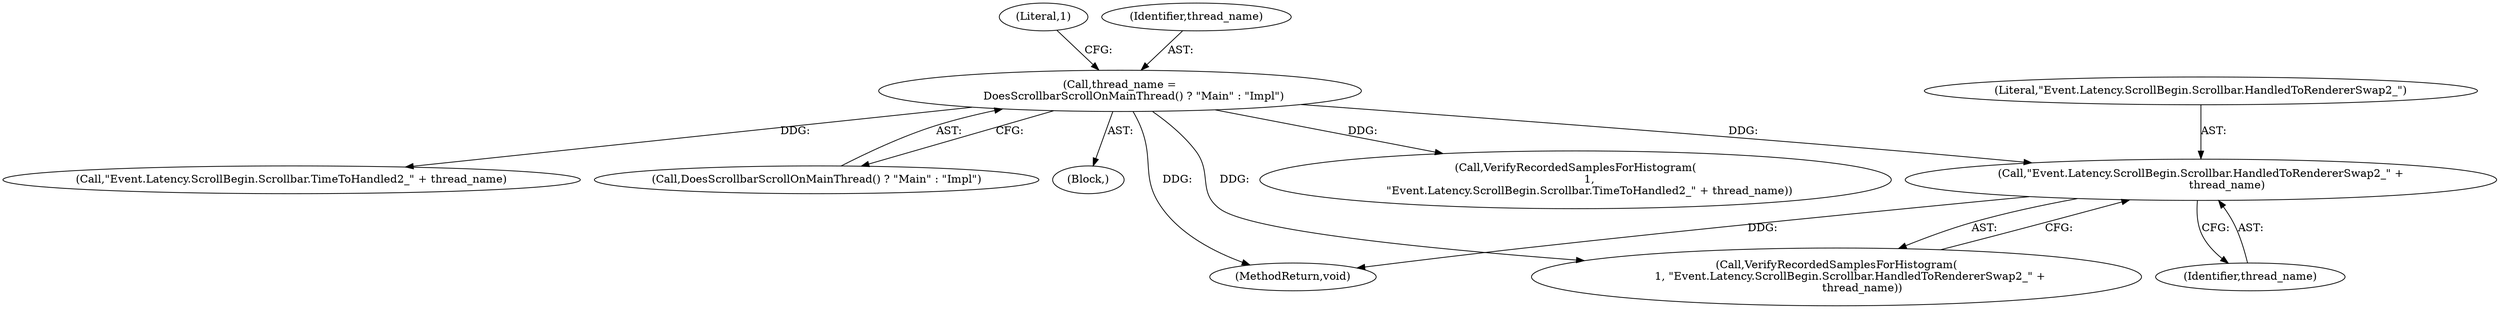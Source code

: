 digraph "1_Chrome_14f2111f9cec919a450115ce4914f228effca58e_0@API" {
"1000163" [label="(Call,\"Event.Latency.ScrollBegin.Scrollbar.HandledToRendererSwap2_\" +\n               thread_name)"];
"1000148" [label="(Call,thread_name =\n        DoesScrollbarScrollOnMainThread() ? \"Main\" : \"Impl\")"];
"1000166" [label="(MethodReturn,void)"];
"1000155" [label="(Call,VerifyRecordedSamplesForHistogram(\n        1,\n        \"Event.Latency.ScrollBegin.Scrollbar.TimeToHandled2_\" + thread_name))"];
"1000157" [label="(Call,\"Event.Latency.ScrollBegin.Scrollbar.TimeToHandled2_\" + thread_name)"];
"1000165" [label="(Identifier,thread_name)"];
"1000150" [label="(Call,DoesScrollbarScrollOnMainThread() ? \"Main\" : \"Impl\")"];
"1000163" [label="(Call,\"Event.Latency.ScrollBegin.Scrollbar.HandledToRendererSwap2_\" +\n               thread_name)"];
"1000161" [label="(Call,VerifyRecordedSamplesForHistogram(\n        1, \"Event.Latency.ScrollBegin.Scrollbar.HandledToRendererSwap2_\" +\n               thread_name))"];
"1000164" [label="(Literal,\"Event.Latency.ScrollBegin.Scrollbar.HandledToRendererSwap2_\")"];
"1000101" [label="(Block,)"];
"1000156" [label="(Literal,1)"];
"1000148" [label="(Call,thread_name =\n        DoesScrollbarScrollOnMainThread() ? \"Main\" : \"Impl\")"];
"1000149" [label="(Identifier,thread_name)"];
"1000163" -> "1000161"  [label="AST: "];
"1000163" -> "1000165"  [label="CFG: "];
"1000164" -> "1000163"  [label="AST: "];
"1000165" -> "1000163"  [label="AST: "];
"1000161" -> "1000163"  [label="CFG: "];
"1000163" -> "1000166"  [label="DDG: "];
"1000148" -> "1000163"  [label="DDG: "];
"1000148" -> "1000101"  [label="AST: "];
"1000148" -> "1000150"  [label="CFG: "];
"1000149" -> "1000148"  [label="AST: "];
"1000150" -> "1000148"  [label="AST: "];
"1000156" -> "1000148"  [label="CFG: "];
"1000148" -> "1000166"  [label="DDG: "];
"1000148" -> "1000155"  [label="DDG: "];
"1000148" -> "1000157"  [label="DDG: "];
"1000148" -> "1000161"  [label="DDG: "];
}

